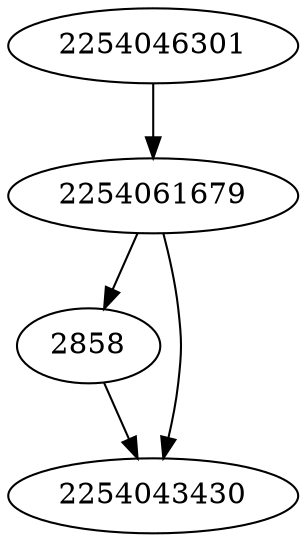 strict digraph  {
2858;
2254046301;
2254043430;
2254061679;
2858 -> 2254043430;
2254046301 -> 2254061679;
2254061679 -> 2858;
2254061679 -> 2254043430;
}
